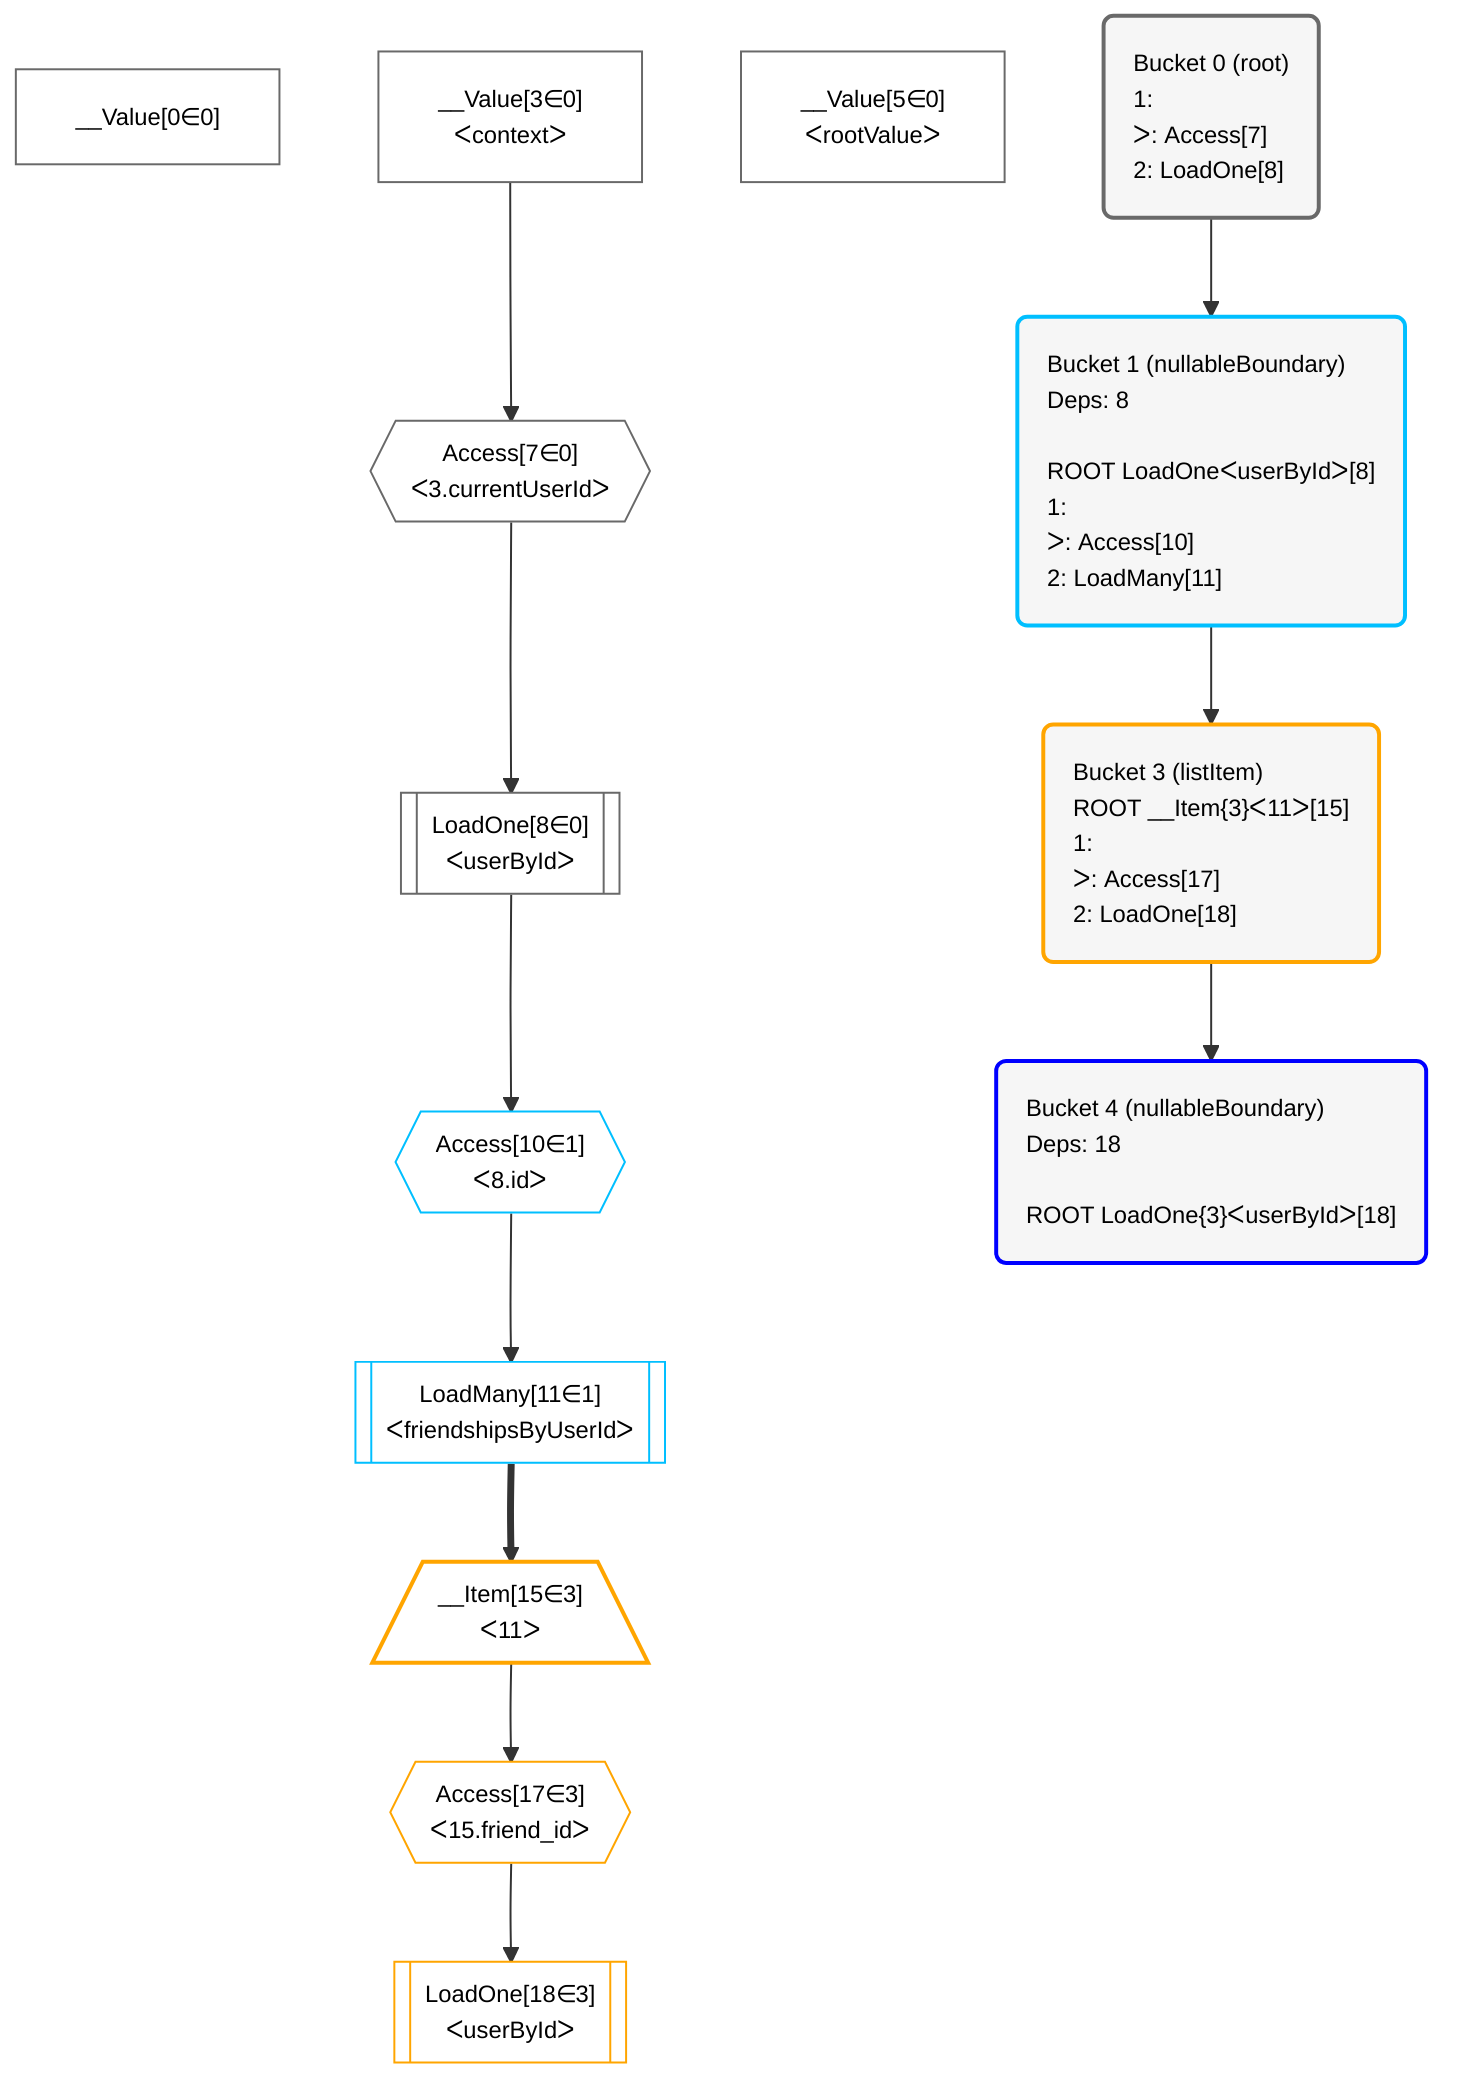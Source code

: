 %%{init: {'themeVariables': { 'fontSize': '12px'}}}%%
flowchart TD
    classDef path fill:#eee,stroke:#000,color:#000
    classDef plan fill:#fff,stroke-width:1px,color:#000
    classDef itemplan fill:#fff,stroke-width:2px,color:#000
    classDef unbatchedplan fill:#dff,stroke-width:1px,color:#000
    classDef sideeffectplan fill:#fcc,stroke-width:2px,color:#000
    classDef bucket fill:#f6f6f6,color:#000,stroke-width:2px,text-align:left


    %% define steps
    __Value0["__Value[0∈0]"]:::plan
    __Value3["__Value[3∈0]<br />ᐸcontextᐳ"]:::plan
    __Value5["__Value[5∈0]<br />ᐸrootValueᐳ"]:::plan
    Access7{{"Access[7∈0]<br />ᐸ3.currentUserIdᐳ"}}:::plan
    LoadOne8[["LoadOne[8∈0]<br />ᐸuserByIdᐳ"]]:::plan
    Access10{{"Access[10∈1]<br />ᐸ8.idᐳ"}}:::plan
    LoadMany11[["LoadMany[11∈1]<br />ᐸfriendshipsByUserIdᐳ"]]:::plan
    __Item15[/"__Item[15∈3]<br />ᐸ11ᐳ"\]:::itemplan
    Access17{{"Access[17∈3]<br />ᐸ15.friend_idᐳ"}}:::plan
    LoadOne18[["LoadOne[18∈3]<br />ᐸuserByIdᐳ"]]:::plan

    %% plan dependencies
    __Value3 --> Access7
    Access7 --> LoadOne8
    LoadOne8 --> Access10
    Access10 --> LoadMany11
    LoadMany11 ==> __Item15
    __Item15 --> Access17
    Access17 --> LoadOne18

    Bucket0("Bucket 0 (root)<br />1: <br />ᐳ: Access[7]<br />2: LoadOne[8]"):::bucket
    classDef bucket0 stroke:#696969
    class Bucket0,__Value0,__Value3,__Value5,Access7,LoadOne8 bucket0
    Bucket1("Bucket 1 (nullableBoundary)<br />Deps: 8<br /><br />ROOT LoadOneᐸuserByIdᐳ[8]<br />1: <br />ᐳ: Access[10]<br />2: LoadMany[11]"):::bucket
    classDef bucket1 stroke:#00bfff
    class Bucket1,Access10,LoadMany11 bucket1
    Bucket3("Bucket 3 (listItem)<br />ROOT __Item{3}ᐸ11ᐳ[15]<br />1: <br />ᐳ: Access[17]<br />2: LoadOne[18]"):::bucket
    classDef bucket3 stroke:#ffa500
    class Bucket3,__Item15,Access17,LoadOne18 bucket3
    Bucket4("Bucket 4 (nullableBoundary)<br />Deps: 18<br /><br />ROOT LoadOne{3}ᐸuserByIdᐳ[18]"):::bucket
    classDef bucket4 stroke:#0000ff
    class Bucket4 bucket4
    Bucket0 --> Bucket1
    Bucket1 --> Bucket3
    Bucket3 --> Bucket4